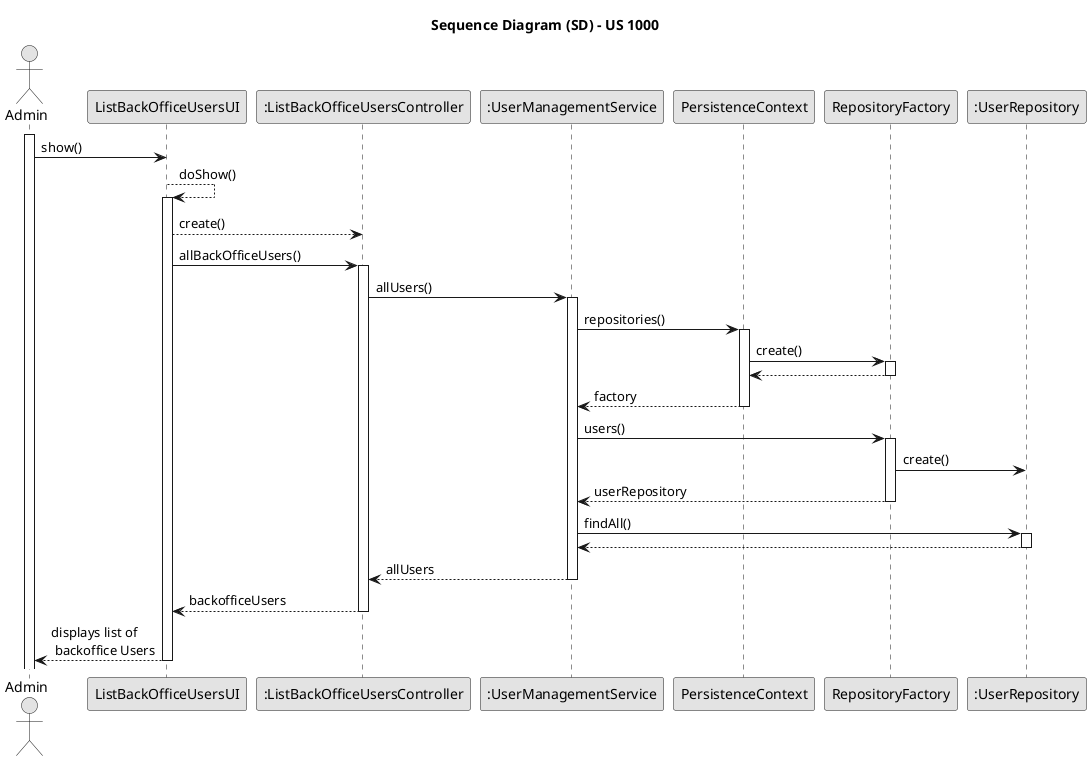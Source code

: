 @startuml
skinparam monochrome true
skinparam packageStyle rectangle
skinparam shadowing false

title Sequence Diagram (SD) - US 1000



actor "Admin" as User
participant "ListBackOfficeUsersUI" as UI
participant ":ListBackOfficeUsersController" as Controller
participant ":UserManagementService" as Service

participant "PersistenceContext" as PersistenceContext
participant "RepositoryFactory" as Rep
participant ":UserRepository" as UsRep


activate User

    User -> UI : show()


        UI --> UI : doShow()
    activate UI

    UI --> Controller : create()

    UI -> Controller : allBackOfficeUsers()
    activate Controller

    Controller -> Service : allUsers()
    activate Service

    Service -> PersistenceContext : repositories()
    activate PersistenceContext

    PersistenceContext -> Rep : create()
    activate Rep

    Rep --> PersistenceContext
    deactivate Rep

    PersistenceContext --> Service : factory
    deactivate PersistenceContext

    Service -> Rep : users()
    activate Rep

    Rep -> UsRep : create()

    Rep --> Service : userRepository
    deactivate Rep

    Service -> UsRep : findAll()
    activate UsRep

    UsRep --> Service :
    deactivate UsRep

    Service --> Controller : allUsers
    deactivate Service

    Controller --> UI : backofficeUsers
    deactivate Controller

    UI --> User : displays list of\n backoffice Users
    deactivate UI

    deactivate Rep

@enduml